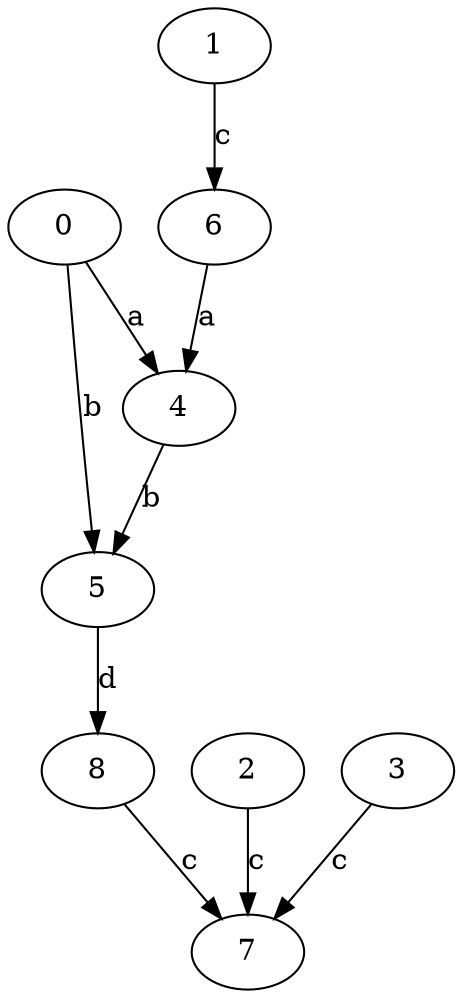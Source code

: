 strict digraph  {
0;
1;
2;
3;
4;
5;
6;
7;
8;
0 -> 4  [label=a];
0 -> 5  [label=b];
1 -> 6  [label=c];
2 -> 7  [label=c];
3 -> 7  [label=c];
4 -> 5  [label=b];
5 -> 8  [label=d];
6 -> 4  [label=a];
8 -> 7  [label=c];
}

